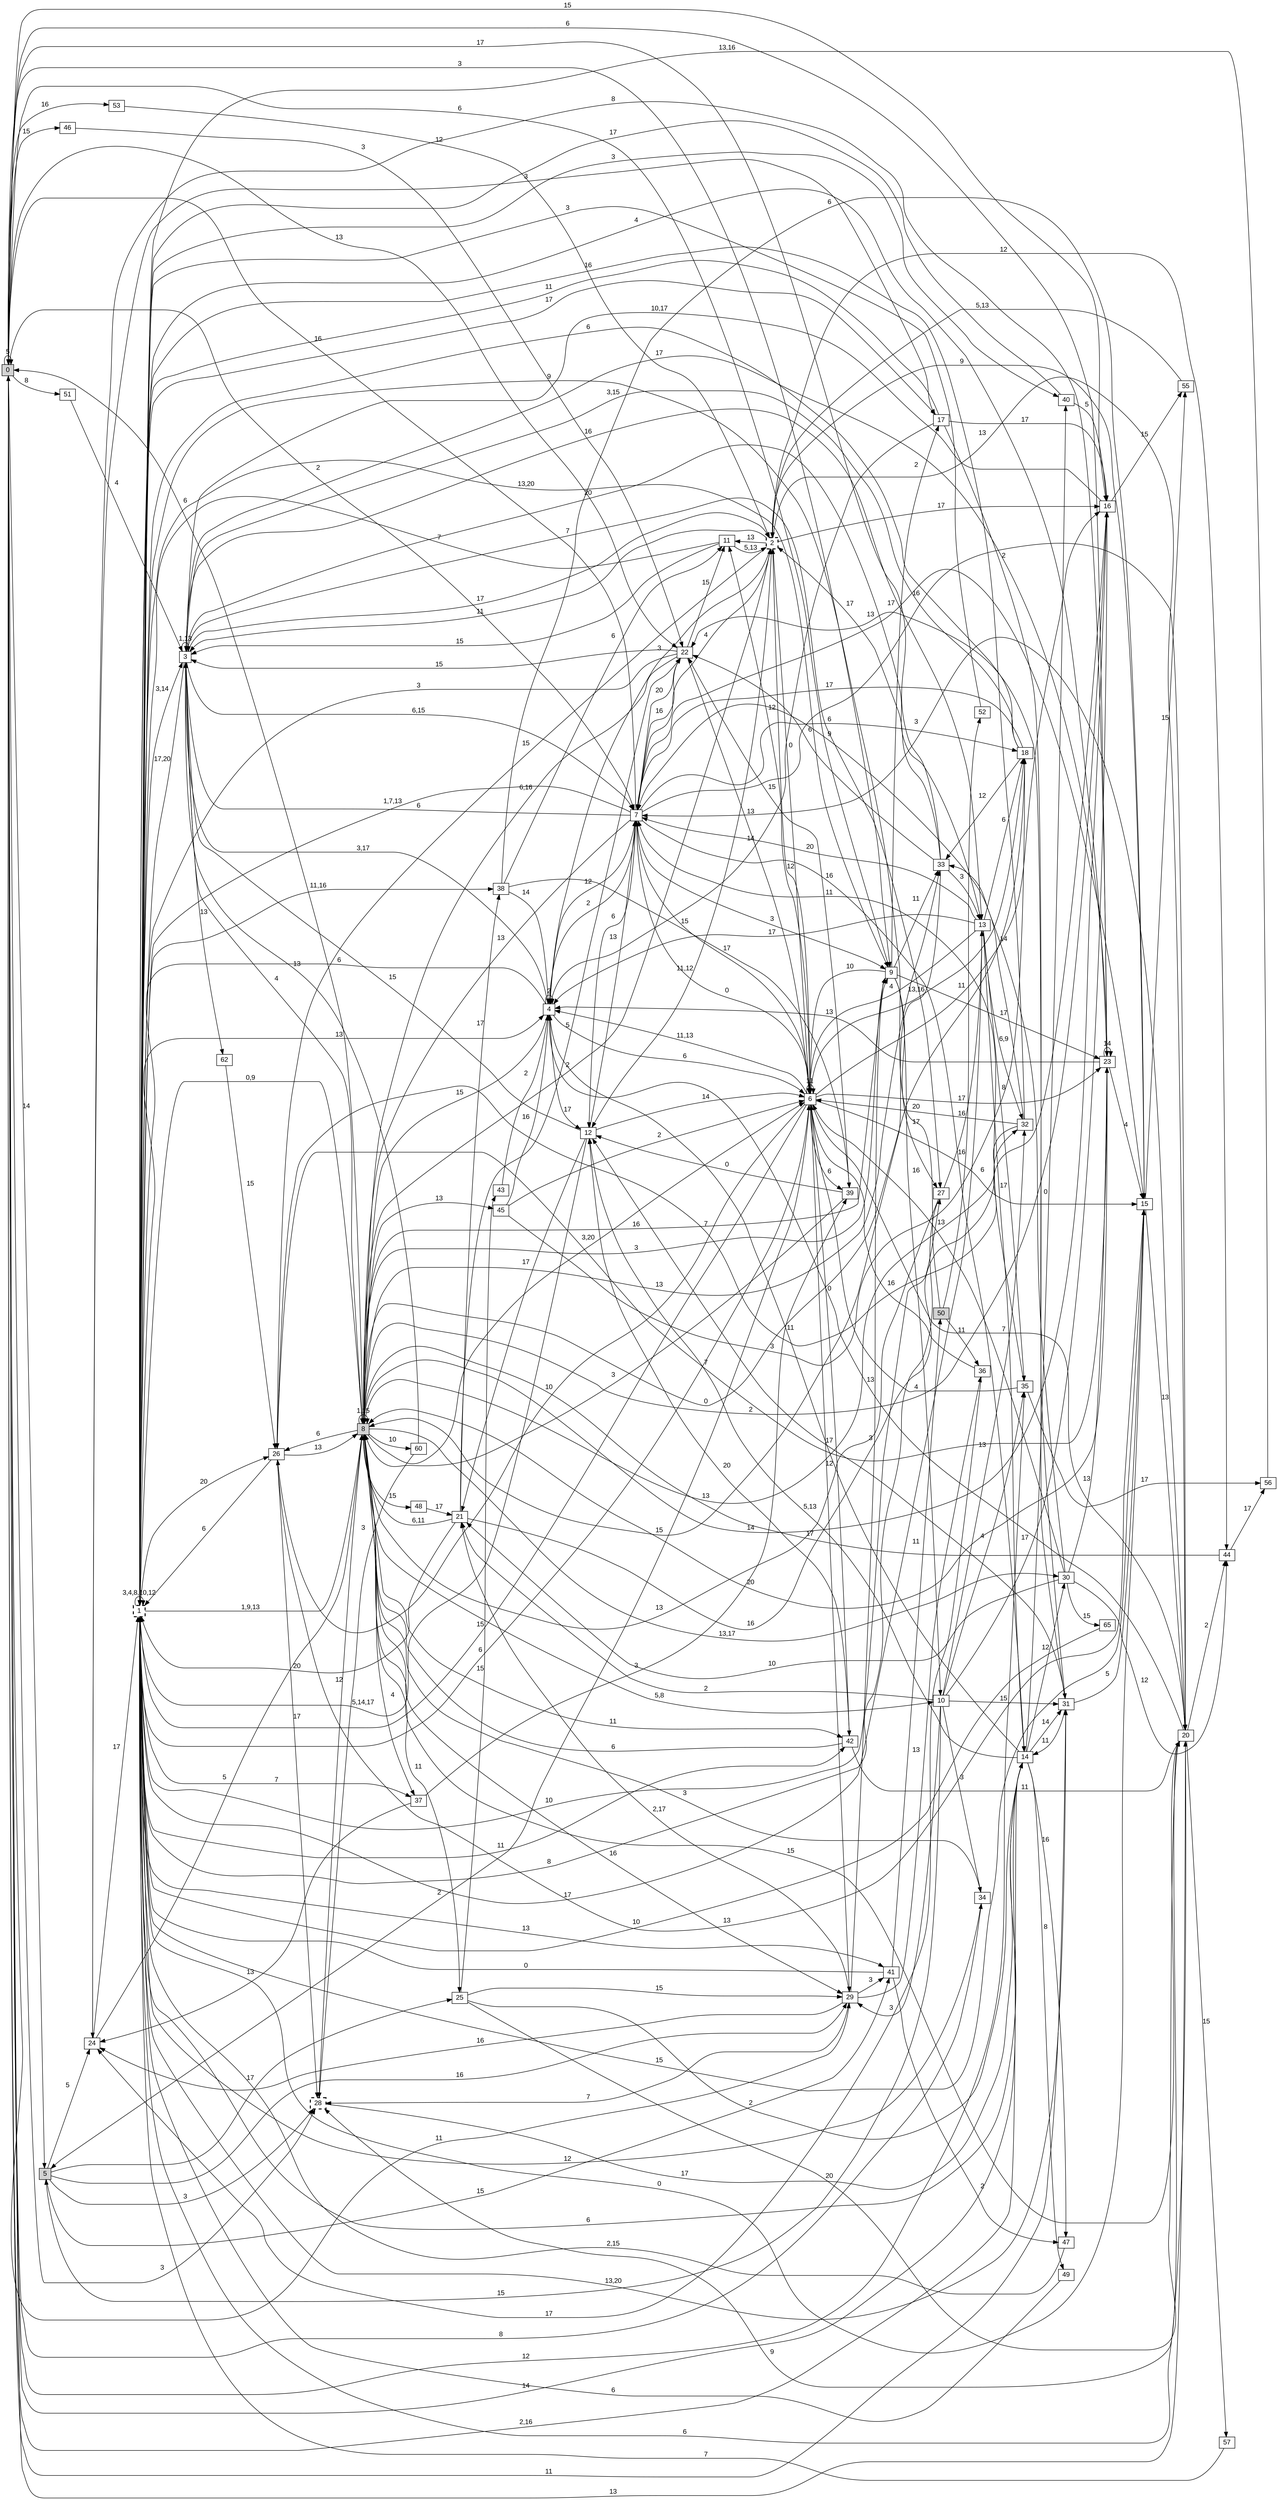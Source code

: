 digraph "NDFA" {
  rankdir=LR
  node [shape=box width=0.1 height=0.1 fontname=Arial]
  edge [fontname=Arial]
/* Estados */
 s0 [label="0" style="filled"] /* I:1 F:0 D:0 */
 s1 [label="1" style="bold,dashed"] /* I:0 F:1 D:0 */
 s2 [label="2" style="bold,dashed"] /* I:0 F:1 D:0 */
 s3 [label="3" ] /* I:0 F:0 D:0 */
 s4 [label="4" ] /* I:0 F:0 D:0 */
 s5 [label="5" style="filled"] /* I:1 F:0 D:0 */
 s6 [label="6" ] /* I:0 F:0 D:0 */
 s7 [label="7" ] /* I:0 F:0 D:0 */
 s8 [label="8" style="filled"] /* I:1 F:0 D:0 */
 s9 [label="9" ] /* I:0 F:0 D:0 */
 s10 [label="10" ] /* I:0 F:0 D:0 */
 s11 [label="11" ] /* I:0 F:0 D:0 */
 s12 [label="12" ] /* I:0 F:0 D:0 */
 s13 [label="13" ] /* I:0 F:0 D:0 */
 s14 [label="14" ] /* I:0 F:0 D:0 */
 s15 [label="15" ] /* I:0 F:0 D:0 */
 s16 [label="16" ] /* I:0 F:0 D:0 */
 s17 [label="17" ] /* I:0 F:0 D:0 */
 s18 [label="18" ] /* I:0 F:0 D:0 */
 s20 [label="20" ] /* I:0 F:0 D:0 */
 s21 [label="21" ] /* I:0 F:0 D:0 */
 s22 [label="22" ] /* I:0 F:0 D:0 */
 s23 [label="23" ] /* I:0 F:0 D:0 */
 s24 [label="24" ] /* I:0 F:0 D:0 */
 s25 [label="25" ] /* I:0 F:0 D:0 */
 s26 [label="26" ] /* I:0 F:0 D:0 */
 s27 [label="27" ] /* I:0 F:0 D:0 */
 s28 [label="28" style="bold,dashed"] /* I:0 F:1 D:0 */
 s29 [label="29" ] /* I:0 F:0 D:0 */
 s30 [label="30" ] /* I:0 F:0 D:0 */
 s31 [label="31" ] /* I:0 F:0 D:0 */
 s32 [label="32" ] /* I:0 F:0 D:0 */
 s33 [label="33" ] /* I:0 F:0 D:0 */
 s34 [label="34" ] /* I:0 F:0 D:0 */
 s35 [label="35" ] /* I:0 F:0 D:0 */
 s36 [label="36" ] /* I:0 F:0 D:0 */
 s37 [label="37" ] /* I:0 F:0 D:0 */
 s38 [label="38" ] /* I:0 F:0 D:0 */
 s39 [label="39" ] /* I:0 F:0 D:0 */
 s40 [label="40" ] /* I:0 F:0 D:0 */
 s41 [label="41" ] /* I:0 F:0 D:0 */
 s42 [label="42" ] /* I:0 F:0 D:0 */
 s43 [label="43" ] /* I:0 F:0 D:0 */
 s44 [label="44" ] /* I:0 F:0 D:0 */
 s45 [label="45" ] /* I:0 F:0 D:0 */
 s46 [label="46" ] /* I:0 F:0 D:0 */
 s47 [label="47" ] /* I:0 F:0 D:0 */
 s48 [label="48" ] /* I:0 F:0 D:0 */
 s49 [label="49" ] /* I:0 F:0 D:0 */
 s50 [label="50" style="filled"] /* I:1 F:0 D:0 */
 s51 [label="51" ] /* I:0 F:0 D:0 */
 s52 [label="52" ] /* I:0 F:0 D:0 */
 s53 [label="53" ] /* I:0 F:0 D:0 */
 s55 [label="55" ] /* I:0 F:0 D:0 */
 s56 [label="56" ] /* I:0 F:0 D:0 */
 s57 [label="57" ] /* I:0 F:0 D:0 */
 s60 [label="60" ] /* I:0 F:0 D:0 */
 s62 [label="62" ] /* I:0 F:0 D:0 */
 s65 [label="65" ] /* I:0 F:0 D:0 */
/* Transiciones */
  s0 -> s0 [label="5"]
  s0 -> s5 [label="14"]
  s0 -> s7 [label="2"]
  s0 -> s9 [label="3"]
  s0 -> s14 [label="2,16"]
  s0 -> s16 [label="15"]
  s0 -> s20 [label="13"]
  s0 -> s22 [label="13"]
  s0 -> s23 [label="6"]
  s0 -> s28 [label="3"]
  s0 -> s29 [label="11"]
  s0 -> s31 [label="11"]
  s0 -> s34 [label="8"]
  s0 -> s35 [label="12"]
  s0 -> s46 [label="15"]
  s0 -> s51 [label="8"]
  s0 -> s53 [label="16"]
  s1 -> s1 [label="3,4,8,10,12"]
  s1 -> s3 [label="3,14"]
  s1 -> s4 [label="13"]
  s1 -> s6 [label="6"]
  s1 -> s8 [label="1,9,13"]
  s1 -> s9 [label="13,20"]
  s1 -> s13 [label="17"]
  s1 -> s14 [label="6"]
  s1 -> s15 [label="15"]
  s1 -> s17 [label="17"]
  s1 -> s26 [label="20"]
  s1 -> s27 [label="10"]
  s1 -> s31 [label="13,20"]
  s1 -> s37 [label="7"]
  s1 -> s38 [label="11,16"]
  s1 -> s40 [label="3"]
  s1 -> s41 [label="13"]
  s1 -> s42 [label="11"]
  s2 -> s3 [label="11"]
  s2 -> s4 [label="3"]
  s2 -> s6 [label="0"]
  s2 -> s11 [label="13"]
  s2 -> s12 [label="11,12"]
  s2 -> s16 [label="17"]
  s2 -> s20 [label="13"]
  s2 -> s26 [label="15"]
  s2 -> s44 [label="12"]
  s3 -> s1 [label="17,20"]
  s3 -> s2 [label="17"]
  s3 -> s3 [label="1,13"]
  s3 -> s7 [label="6,15"]
  s3 -> s8 [label="4"]
  s3 -> s13 [label="16"]
  s3 -> s23 [label="17"]
  s3 -> s27 [label="7"]
  s3 -> s62 [label="13"]
  s4 -> s1 [label="6"]
  s4 -> s3 [label="3,17"]
  s4 -> s4 [label="2"]
  s4 -> s6 [label="6"]
  s4 -> s7 [label="12"]
  s4 -> s8 [label="15"]
  s4 -> s12 [label="17"]
  s5 -> s24 [label="5"]
  s5 -> s25 [label="17"]
  s5 -> s28 [label="3"]
  s5 -> s29 [label="16"]
  s5 -> s41 [label="15"]
  s6 -> s1 [label="15"]
  s6 -> s2 [label="12"]
  s6 -> s4 [label="11,13"]
  s6 -> s5 [label="2"]
  s6 -> s6 [label="11"]
  s6 -> s7 [label="0"]
  s6 -> s11 [label="12"]
  s6 -> s15 [label="6"]
  s6 -> s16 [label="11"]
  s6 -> s18 [label="13,16"]
  s6 -> s20 [label="7"]
  s6 -> s23 [label="17"]
  s6 -> s26 [label="10"]
  s6 -> s29 [label="12"]
  s6 -> s39 [label="6"]
  s6 -> s42 [label="0"]
  s7 -> s0 [label="16"]
  s7 -> s1 [label="1,7,13"]
  s7 -> s2 [label="4"]
  s7 -> s3 [label="6"]
  s7 -> s4 [label="2"]
  s7 -> s6 [label="17"]
  s7 -> s8 [label="13"]
  s7 -> s9 [label="3"]
  s7 -> s12 [label="6"]
  s7 -> s14 [label="16"]
  s7 -> s15 [label="17"]
  s7 -> s18 [label="6"]
  s7 -> s20 [label="16"]
  s7 -> s22 [label="20"]
  s8 -> s0 [label="6"]
  s8 -> s1 [label="0,9"]
  s8 -> s2 [label="2"]
  s8 -> s6 [label="3,20"]
  s8 -> s8 [label="1,15"]
  s8 -> s9 [label="3"]
  s8 -> s10 [label="5,8"]
  s8 -> s16 [label="2"]
  s8 -> s25 [label="11"]
  s8 -> s26 [label="6"]
  s8 -> s29 [label="16"]
  s8 -> s30 [label="13,17"]
  s8 -> s33 [label="13"]
  s8 -> s37 [label="4"]
  s8 -> s42 [label="11"]
  s8 -> s45 [label="13"]
  s8 -> s48 [label="15"]
  s8 -> s60 [label="10"]
  s9 -> s0 [label="6"]
  s9 -> s6 [label="10"]
  s9 -> s8 [label="16"]
  s9 -> s10 [label="16"]
  s9 -> s17 [label="2"]
  s9 -> s23 [label="17"]
  s9 -> s27 [label="17"]
  s9 -> s33 [label="11"]
  s10 -> s5 [label="15"]
  s10 -> s16 [label="17"]
  s10 -> s21 [label="2"]
  s10 -> s29 [label="3"]
  s10 -> s31 [label="15"]
  s10 -> s32 [label="13"]
  s10 -> s34 [label="3"]
  s10 -> s35 [label="4"]
  s11 -> s1 [label="7"]
  s11 -> s2 [label="5,13"]
  s11 -> s3 [label="15"]
  s12 -> s1 [label="5,14,17"]
  s12 -> s3 [label="15"]
  s12 -> s6 [label="14"]
  s12 -> s7 [label="13"]
  s12 -> s21 [label="17"]
  s13 -> s3 [label="20"]
  s13 -> s4 [label="17"]
  s13 -> s6 [label="4"]
  s13 -> s7 [label="20"]
  s13 -> s14 [label="17"]
  s13 -> s18 [label="6"]
  s13 -> s32 [label="6,9"]
  s13 -> s35 [label="8"]
  s14 -> s0 [label="14"]
  s14 -> s4 [label="11"]
  s14 -> s12 [label="5,13"]
  s14 -> s30 [label="12"]
  s14 -> s31 [label="14"]
  s14 -> s40 [label="0"]
  s14 -> s47 [label="16"]
  s14 -> s49 [label="8"]
  s15 -> s1 [label="0"]
  s15 -> s2 [label="9"]
  s15 -> s20 [label="13"]
  s15 -> s55 [label="15"]
  s16 -> s3 [label="10,17"]
  s16 -> s8 [label="14"]
  s16 -> s26 [label="7"]
  s16 -> s55 [label="15"]
  s17 -> s1 [label="11"]
  s17 -> s4 [label="14"]
  s17 -> s16 [label="17"]
  s17 -> s31 [label="2"]
  s18 -> s1 [label="6"]
  s18 -> s3 [label="3,15"]
  s18 -> s7 [label="17"]
  s18 -> s8 [label="0"]
  s18 -> s33 [label="12"]
  s20 -> s1 [label="6"]
  s20 -> s4 [label="13"]
  s20 -> s7 [label="3"]
  s20 -> s8 [label="15"]
  s20 -> s28 [label="9"]
  s20 -> s44 [label="2"]
  s20 -> s57 [label="15"]
  s21 -> s1 [label="20"]
  s21 -> s8 [label="6,11"]
  s21 -> s22 [label="5"]
  s21 -> s32 [label="16"]
  s21 -> s38 [label="17"]
  s22 -> s1 [label="3"]
  s22 -> s3 [label="15"]
  s22 -> s6 [label="13"]
  s22 -> s7 [label="16"]
  s22 -> s8 [label="6,16"]
  s22 -> s11 [label="15"]
  s23 -> s1 [label="4"]
  s23 -> s4 [label="13"]
  s23 -> s8 [label="20"]
  s23 -> s15 [label="4"]
  s23 -> s23 [label="14"]
  s23 -> s24 [label="8"]
  s24 -> s1 [label="17"]
  s24 -> s8 [label="5"]
  s24 -> s17 [label="3"]
  s25 -> s14 [label="2"]
  s25 -> s20 [label="20"]
  s25 -> s29 [label="15"]
  s25 -> s43 [label="15"]
  s26 -> s1 [label="6"]
  s26 -> s8 [label="13"]
  s26 -> s15 [label="13"]
  s26 -> s23 [label="7"]
  s26 -> s28 [label="17"]
  s27 -> s1 [label="8"]
  s27 -> s8 [label="13"]
  s27 -> s13 [label="16"]
  s28 -> s8 [label="12"]
  s28 -> s14 [label="17"]
  s29 -> s9 [label="3"]
  s29 -> s21 [label="2,17"]
  s29 -> s24 [label="16"]
  s29 -> s28 [label="7"]
  s29 -> s36 [label="13"]
  s29 -> s41 [label="3"]
  s30 -> s6 [label="13"]
  s30 -> s21 [label="10"]
  s30 -> s23 [label="13"]
  s30 -> s33 [label="14"]
  s30 -> s44 [label="12"]
  s30 -> s65 [label="15"]
  s31 -> s12 [label="17"]
  s31 -> s14 [label="11"]
  s31 -> s15 [label="5"]
  s31 -> s22 [label="13"]
  s32 -> s1 [label="16"]
  s32 -> s6 [label="20"]
  s32 -> s7 [label="9"]
  s32 -> s8 [label="13"]
  s33 -> s0 [label="17"]
  s33 -> s2 [label="17"]
  s33 -> s8 [label="15"]
  s33 -> s13 [label="3"]
  s33 -> s22 [label="6"]
  s34 -> s1 [label="12"]
  s34 -> s8 [label="3"]
  s35 -> s6 [label="4"]
  s35 -> s7 [label="11"]
  s35 -> s56 [label="17"]
  s36 -> s6 [label="16"]
  s36 -> s24 [label="17"]
  s37 -> s24 [label="13"]
  s37 -> s39 [label="3"]
  s38 -> s4 [label="14"]
  s38 -> s11 [label="6"]
  s38 -> s15 [label="6"]
  s38 -> s39 [label="15"]
  s39 -> s8 [label="3"]
  s39 -> s12 [label="0"]
  s39 -> s22 [label="15"]
  s40 -> s1 [label="17"]
  s40 -> s16 [label="5"]
  s41 -> s1 [label="0"]
  s41 -> s47 [label="2"]
  s41 -> s50 [label="11"]
  s42 -> s8 [label="6"]
  s42 -> s12 [label="20"]
  s42 -> s20 [label="11"]
  s43 -> s4 [label="2"]
  s44 -> s8 [label="17"]
  s44 -> s56 [label="17"]
  s45 -> s4 [label="16"]
  s45 -> s6 [label="2"]
  s45 -> s18 [label="3"]
  s46 -> s22 [label="3"]
  s47 -> s1 [label="2,15"]
  s48 -> s21 [label="17"]
  s49 -> s1 [label="6"]
  s50 -> s1 [label="9"]
  s50 -> s36 [label="11"]
  s50 -> s52 [label="16"]
  s51 -> s3 [label="4"]
  s52 -> s1 [label="3"]
  s53 -> s2 [label="12"]
  s55 -> s2 [label="5,13"]
  s56 -> s1 [label="13,16"]
  s57 -> s1 [label="7"]
  s60 -> s3 [label="13"]
  s60 -> s28 [label="3"]
  s62 -> s26 [label="15"]
  s65 -> s1 [label="10"]
}
